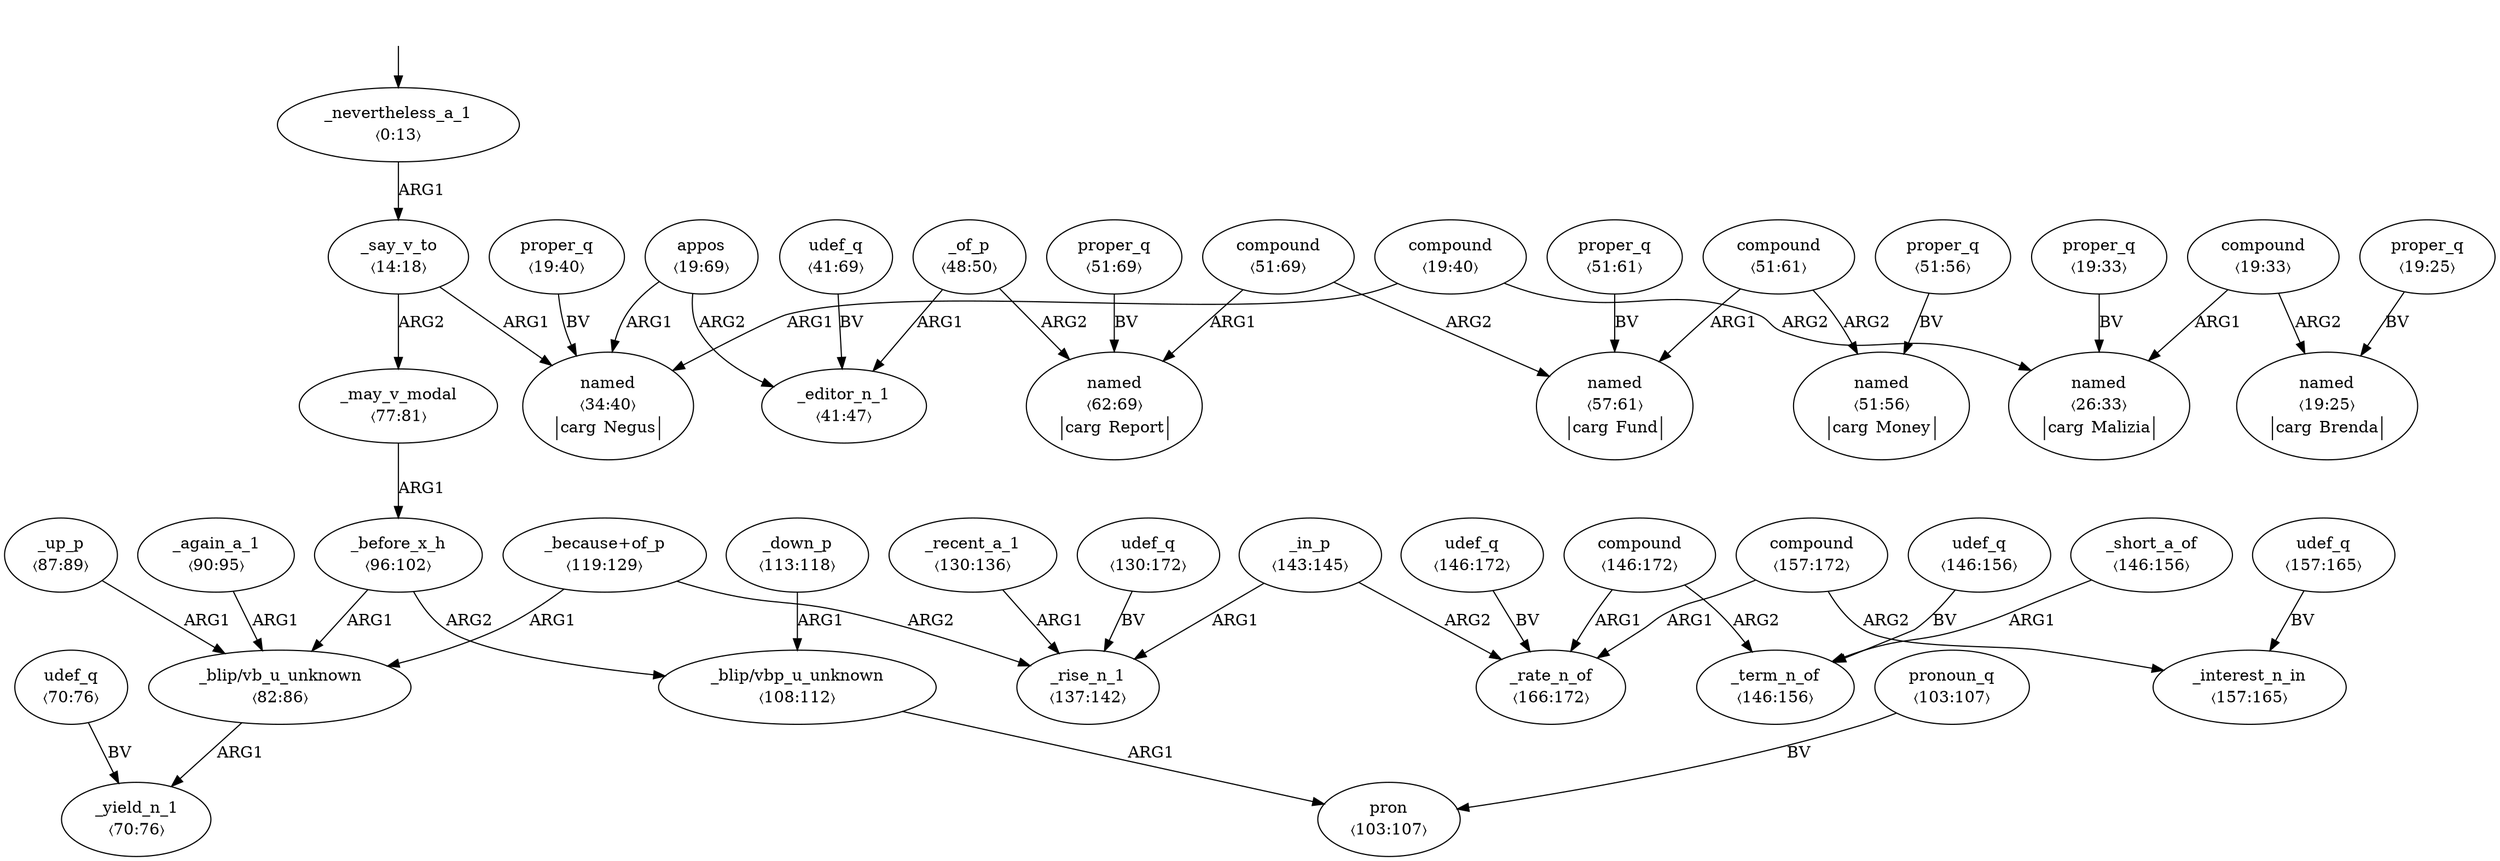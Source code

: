 digraph "20004008" {
  top [ style=invis ];
  top -> 0;
  0 [ label=<<table align="center" border="0" cellspacing="0"><tr><td colspan="2">_nevertheless_a_1</td></tr><tr><td colspan="2">〈0:13〉</td></tr></table>> ];
  1 [ label=<<table align="center" border="0" cellspacing="0"><tr><td colspan="2">_say_v_to</td></tr><tr><td colspan="2">〈14:18〉</td></tr></table>> ];
  2 [ label=<<table align="center" border="0" cellspacing="0"><tr><td colspan="2">appos</td></tr><tr><td colspan="2">〈19:69〉</td></tr></table>> ];
  3 [ label=<<table align="center" border="0" cellspacing="0"><tr><td colspan="2">udef_q</td></tr><tr><td colspan="2">〈41:69〉</td></tr></table>> ];
  4 [ label=<<table align="center" border="0" cellspacing="0"><tr><td colspan="2">proper_q</td></tr><tr><td colspan="2">〈19:40〉</td></tr></table>> ];
  5 [ label=<<table align="center" border="0" cellspacing="0"><tr><td colspan="2">compound</td></tr><tr><td colspan="2">〈19:40〉</td></tr></table>> ];
  6 [ label=<<table align="center" border="0" cellspacing="0"><tr><td colspan="2">proper_q</td></tr><tr><td colspan="2">〈19:33〉</td></tr></table>> ];
  7 [ label=<<table align="center" border="0" cellspacing="0"><tr><td colspan="2">compound</td></tr><tr><td colspan="2">〈19:33〉</td></tr></table>> ];
  8 [ label=<<table align="center" border="0" cellspacing="0"><tr><td colspan="2">proper_q</td></tr><tr><td colspan="2">〈19:25〉</td></tr></table>> ];
  9 [ label=<<table align="center" border="0" cellspacing="0"><tr><td colspan="2">named</td></tr><tr><td colspan="2">〈19:25〉</td></tr><tr><td sides="l" border="1" align="left">carg</td><td sides="r" border="1" align="left">Brenda</td></tr></table>> ];
  10 [ label=<<table align="center" border="0" cellspacing="0"><tr><td colspan="2">named</td></tr><tr><td colspan="2">〈26:33〉</td></tr><tr><td sides="l" border="1" align="left">carg</td><td sides="r" border="1" align="left">Malizia</td></tr></table>> ];
  11 [ label=<<table align="center" border="0" cellspacing="0"><tr><td colspan="2">named</td></tr><tr><td colspan="2">〈34:40〉</td></tr><tr><td sides="l" border="1" align="left">carg</td><td sides="r" border="1" align="left">Negus</td></tr></table>> ];
  12 [ label=<<table align="center" border="0" cellspacing="0"><tr><td colspan="2">_editor_n_1</td></tr><tr><td colspan="2">〈41:47〉</td></tr></table>> ];
  13 [ label=<<table align="center" border="0" cellspacing="0"><tr><td colspan="2">_of_p</td></tr><tr><td colspan="2">〈48:50〉</td></tr></table>> ];
  14 [ label=<<table align="center" border="0" cellspacing="0"><tr><td colspan="2">proper_q</td></tr><tr><td colspan="2">〈51:69〉</td></tr></table>> ];
  15 [ label=<<table align="center" border="0" cellspacing="0"><tr><td colspan="2">compound</td></tr><tr><td colspan="2">〈51:69〉</td></tr></table>> ];
  16 [ label=<<table align="center" border="0" cellspacing="0"><tr><td colspan="2">proper_q</td></tr><tr><td colspan="2">〈51:61〉</td></tr></table>> ];
  17 [ label=<<table align="center" border="0" cellspacing="0"><tr><td colspan="2">compound</td></tr><tr><td colspan="2">〈51:61〉</td></tr></table>> ];
  18 [ label=<<table align="center" border="0" cellspacing="0"><tr><td colspan="2">proper_q</td></tr><tr><td colspan="2">〈51:56〉</td></tr></table>> ];
  19 [ label=<<table align="center" border="0" cellspacing="0"><tr><td colspan="2">named</td></tr><tr><td colspan="2">〈51:56〉</td></tr><tr><td sides="l" border="1" align="left">carg</td><td sides="r" border="1" align="left">Money</td></tr></table>> ];
  20 [ label=<<table align="center" border="0" cellspacing="0"><tr><td colspan="2">named</td></tr><tr><td colspan="2">〈57:61〉</td></tr><tr><td sides="l" border="1" align="left">carg</td><td sides="r" border="1" align="left">Fund</td></tr></table>> ];
  21 [ label=<<table align="center" border="0" cellspacing="0"><tr><td colspan="2">named</td></tr><tr><td colspan="2">〈62:69〉</td></tr><tr><td sides="l" border="1" align="left">carg</td><td sides="r" border="1" align="left">Report</td></tr></table>> ];
  22 [ label=<<table align="center" border="0" cellspacing="0"><tr><td colspan="2">udef_q</td></tr><tr><td colspan="2">〈70:76〉</td></tr></table>> ];
  23 [ label=<<table align="center" border="0" cellspacing="0"><tr><td colspan="2">_yield_n_1</td></tr><tr><td colspan="2">〈70:76〉</td></tr></table>> ];
  24 [ label=<<table align="center" border="0" cellspacing="0"><tr><td colspan="2">_may_v_modal</td></tr><tr><td colspan="2">〈77:81〉</td></tr></table>> ];
  25 [ label=<<table align="center" border="0" cellspacing="0"><tr><td colspan="2">_blip/vb_u_unknown</td></tr><tr><td colspan="2">〈82:86〉</td></tr></table>> ];
  26 [ label=<<table align="center" border="0" cellspacing="0"><tr><td colspan="2">_up_p</td></tr><tr><td colspan="2">〈87:89〉</td></tr></table>> ];
  27 [ label=<<table align="center" border="0" cellspacing="0"><tr><td colspan="2">_again_a_1</td></tr><tr><td colspan="2">〈90:95〉</td></tr></table>> ];
  28 [ label=<<table align="center" border="0" cellspacing="0"><tr><td colspan="2">_before_x_h</td></tr><tr><td colspan="2">〈96:102〉</td></tr></table>> ];
  29 [ label=<<table align="center" border="0" cellspacing="0"><tr><td colspan="2">pron</td></tr><tr><td colspan="2">〈103:107〉</td></tr></table>> ];
  30 [ label=<<table align="center" border="0" cellspacing="0"><tr><td colspan="2">pronoun_q</td></tr><tr><td colspan="2">〈103:107〉</td></tr></table>> ];
  31 [ label=<<table align="center" border="0" cellspacing="0"><tr><td colspan="2">_blip/vbp_u_unknown</td></tr><tr><td colspan="2">〈108:112〉</td></tr></table>> ];
  32 [ label=<<table align="center" border="0" cellspacing="0"><tr><td colspan="2">_down_p</td></tr><tr><td colspan="2">〈113:118〉</td></tr></table>> ];
  33 [ label=<<table align="center" border="0" cellspacing="0"><tr><td colspan="2">_because+of_p</td></tr><tr><td colspan="2">〈119:129〉</td></tr></table>> ];
  34 [ label=<<table align="center" border="0" cellspacing="0"><tr><td colspan="2">udef_q</td></tr><tr><td colspan="2">〈130:172〉</td></tr></table>> ];
  35 [ label=<<table align="center" border="0" cellspacing="0"><tr><td colspan="2">_recent_a_1</td></tr><tr><td colspan="2">〈130:136〉</td></tr></table>> ];
  36 [ label=<<table align="center" border="0" cellspacing="0"><tr><td colspan="2">_rise_n_1</td></tr><tr><td colspan="2">〈137:142〉</td></tr></table>> ];
  37 [ label=<<table align="center" border="0" cellspacing="0"><tr><td colspan="2">_in_p</td></tr><tr><td colspan="2">〈143:145〉</td></tr></table>> ];
  38 [ label=<<table align="center" border="0" cellspacing="0"><tr><td colspan="2">udef_q</td></tr><tr><td colspan="2">〈146:172〉</td></tr></table>> ];
  39 [ label=<<table align="center" border="0" cellspacing="0"><tr><td colspan="2">compound</td></tr><tr><td colspan="2">〈146:172〉</td></tr></table>> ];
  40 [ label=<<table align="center" border="0" cellspacing="0"><tr><td colspan="2">udef_q</td></tr><tr><td colspan="2">〈146:156〉</td></tr></table>> ];
  41 [ label=<<table align="center" border="0" cellspacing="0"><tr><td colspan="2">_short_a_of</td></tr><tr><td colspan="2">〈146:156〉</td></tr></table>> ];
  42 [ label=<<table align="center" border="0" cellspacing="0"><tr><td colspan="2">_term_n_of</td></tr><tr><td colspan="2">〈146:156〉</td></tr></table>> ];
  43 [ label=<<table align="center" border="0" cellspacing="0"><tr><td colspan="2">compound</td></tr><tr><td colspan="2">〈157:172〉</td></tr></table>> ];
  44 [ label=<<table align="center" border="0" cellspacing="0"><tr><td colspan="2">udef_q</td></tr><tr><td colspan="2">〈157:165〉</td></tr></table>> ];
  45 [ label=<<table align="center" border="0" cellspacing="0"><tr><td colspan="2">_interest_n_in</td></tr><tr><td colspan="2">〈157:165〉</td></tr></table>> ];
  46 [ label=<<table align="center" border="0" cellspacing="0"><tr><td colspan="2">_rate_n_of</td></tr><tr><td colspan="2">〈166:172〉</td></tr></table>> ];
  28 -> 25 [ label="ARG1" ];
  2 -> 11 [ label="ARG1" ];
  6 -> 10 [ label="BV" ];
  34 -> 36 [ label="BV" ];
  7 -> 9 [ label="ARG2" ];
  15 -> 20 [ label="ARG2" ];
  30 -> 29 [ label="BV" ];
  27 -> 25 [ label="ARG1" ];
  43 -> 45 [ label="ARG2" ];
  33 -> 25 [ label="ARG1" ];
  0 -> 1 [ label="ARG1" ];
  25 -> 23 [ label="ARG1" ];
  8 -> 9 [ label="BV" ];
  22 -> 23 [ label="BV" ];
  17 -> 19 [ label="ARG2" ];
  37 -> 46 [ label="ARG2" ];
  2 -> 12 [ label="ARG2" ];
  39 -> 42 [ label="ARG2" ];
  15 -> 21 [ label="ARG1" ];
  37 -> 36 [ label="ARG1" ];
  1 -> 11 [ label="ARG1" ];
  26 -> 25 [ label="ARG1" ];
  24 -> 28 [ label="ARG1" ];
  39 -> 46 [ label="ARG1" ];
  3 -> 12 [ label="BV" ];
  31 -> 29 [ label="ARG1" ];
  4 -> 11 [ label="BV" ];
  7 -> 10 [ label="ARG1" ];
  13 -> 12 [ label="ARG1" ];
  38 -> 46 [ label="BV" ];
  14 -> 21 [ label="BV" ];
  5 -> 11 [ label="ARG1" ];
  33 -> 36 [ label="ARG2" ];
  18 -> 19 [ label="BV" ];
  28 -> 31 [ label="ARG2" ];
  41 -> 42 [ label="ARG1" ];
  40 -> 42 [ label="BV" ];
  43 -> 46 [ label="ARG1" ];
  44 -> 45 [ label="BV" ];
  17 -> 20 [ label="ARG1" ];
  5 -> 10 [ label="ARG2" ];
  13 -> 21 [ label="ARG2" ];
  1 -> 24 [ label="ARG2" ];
  32 -> 31 [ label="ARG1" ];
  35 -> 36 [ label="ARG1" ];
  16 -> 20 [ label="BV" ];
}


